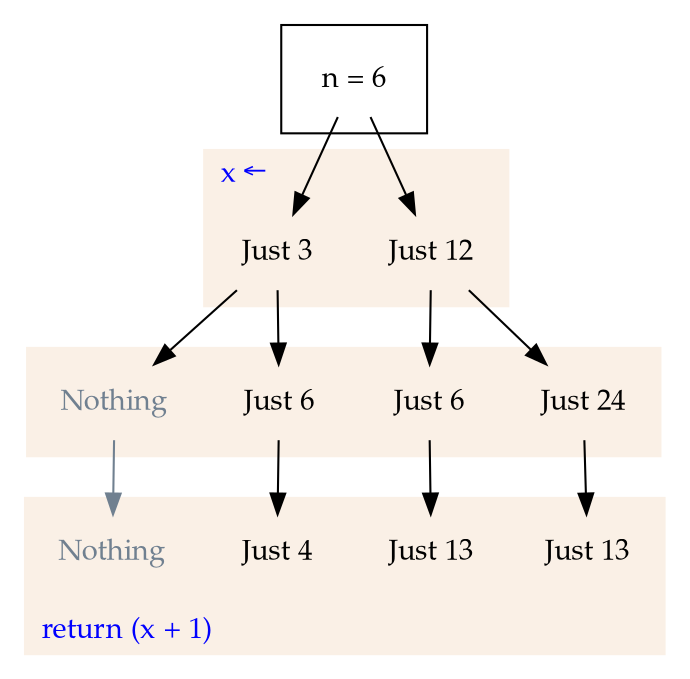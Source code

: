 digraph {

    node [shape=none, color=white, fontname="palatino"] ;
    graph [fontname="palatino"] ;

    /* rankdir=LR; */

    labeljust="l";
    constraint=false;

    subgraph cluster0 {
        /* label="n =" ; */
        /* fontcolor=blue; */
        /* style=filled ; */
        /* color=linen ; */
        n  [label="n = 6"] ;
    }

    subgraph cluster1 {
        label="x ←" ;
        fontcolor=blue;
        style=filled ;
        color=linen ;
        x2 [label="Just 12"] ;
        x1 [label="Just 3"] ;
    }

    subgraph cluster2 {
        /* label="" ; */
        fontcolor=blue;
        style=filled;
        color=linen;
        y4 [label="Just 24"] ;
        y3 [label="Just 6"] ;
        y2 [label="Just 6"] ;
        y1 [label="Nothing",fontcolor=slategray] ;
    }

    subgraph cluster3 {
        label="return (x + 1)" ;
        labelloc=b;
        fontcolor=blue;
        style=filled;
        color=linen;
        r4 [label="Just 13"] ;
        r3 [label="Just 13"] ;
        r2 [label="Just 4"] ;
        r1 [label="Nothing",fontcolor=slategray] ;
    }

    n  -> x1 ;
    n  -> x2 ;

    x1 -> y1 ;
    x1 -> y2 ;
    x2 -> y3 ;
    x2 -> y4 ;

    y1 -> r1 [color=slategray];
    y2 -> r2 ;
    y3 -> r3 ;
    y4 -> r4 ;

}
